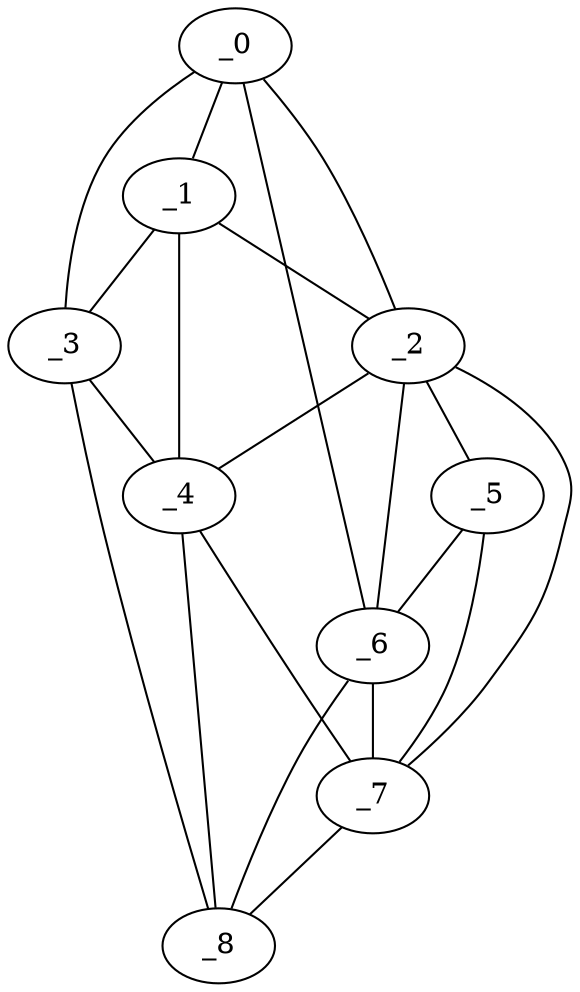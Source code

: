 graph "obj34__45.gxl" {
	_0	 [x=42,
		y=37];
	_1	 [x=57,
		y=41];
	_0 -- _1	 [valence=2];
	_2	 [x=66,
		y=37];
	_0 -- _2	 [valence=1];
	_3	 [x=66,
		y=76];
	_0 -- _3	 [valence=1];
	_6	 [x=91,
		y=32];
	_0 -- _6	 [valence=1];
	_1 -- _2	 [valence=2];
	_1 -- _3	 [valence=2];
	_4	 [x=77,
		y=69];
	_1 -- _4	 [valence=2];
	_2 -- _4	 [valence=2];
	_5	 [x=85,
		y=34];
	_2 -- _5	 [valence=1];
	_2 -- _6	 [valence=2];
	_7	 [x=93,
		y=54];
	_2 -- _7	 [valence=2];
	_3 -- _4	 [valence=1];
	_8	 [x=124,
		y=65];
	_3 -- _8	 [valence=1];
	_4 -- _7	 [valence=2];
	_4 -- _8	 [valence=2];
	_5 -- _6	 [valence=2];
	_5 -- _7	 [valence=2];
	_6 -- _7	 [valence=2];
	_6 -- _8	 [valence=1];
	_7 -- _8	 [valence=1];
}
